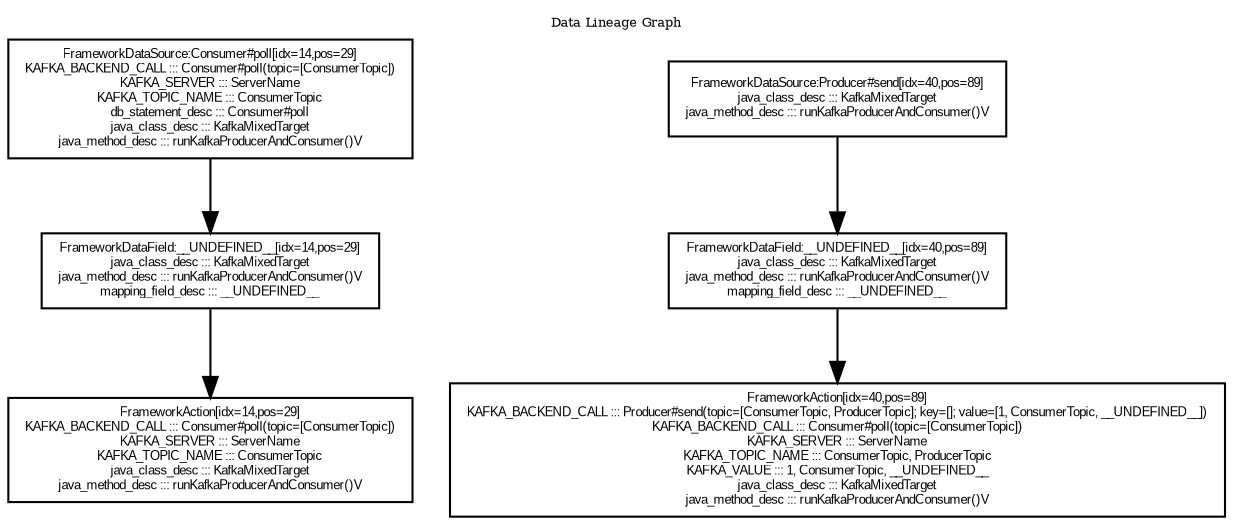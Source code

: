 digraph "DirectedGraph" {
graph [concentrate = true,label = "Data Lineage Graph", labelloc=t];center=true;fontsize=6;node [ color=black,shape="box"fontsize=6,fontcolor=black,fontname=Arial];edge [ color=black,fontsize=6,fontcolor=black,fontname=Arial]; 
   "FrameworkDataSource:Consumer#poll[idx=14,pos=29]
KAFKA_BACKEND_CALL ::: Consumer#poll(topic=[ConsumerTopic])
KAFKA_SERVER ::: ServerName
KAFKA_TOPIC_NAME ::: ConsumerTopic
db_statement_desc ::: Consumer#poll
java_class_desc ::: KafkaMixedTarget
java_method_desc ::: runKafkaProducerAndConsumer()V" [ ]
   "FrameworkDataField:__UNDEFINED__[idx=14,pos=29]
java_class_desc ::: KafkaMixedTarget
java_method_desc ::: runKafkaProducerAndConsumer()V
mapping_field_desc ::: __UNDEFINED__" [ ]
   "FrameworkAction[idx=14,pos=29]
KAFKA_BACKEND_CALL ::: Consumer#poll(topic=[ConsumerTopic])
KAFKA_SERVER ::: ServerName
KAFKA_TOPIC_NAME ::: ConsumerTopic
java_class_desc ::: KafkaMixedTarget
java_method_desc ::: runKafkaProducerAndConsumer()V" [ ]
   "FrameworkDataSource:Producer#send[idx=40,pos=89]
java_class_desc ::: KafkaMixedTarget
java_method_desc ::: runKafkaProducerAndConsumer()V" [ ]
   "FrameworkAction[idx=40,pos=89]
KAFKA_BACKEND_CALL ::: Producer#send(topic=[ConsumerTopic, ProducerTopic]; key=[]; value=[1, ConsumerTopic, __UNDEFINED__])
KAFKA_BACKEND_CALL ::: Consumer#poll(topic=[ConsumerTopic])
KAFKA_SERVER ::: ServerName
KAFKA_TOPIC_NAME ::: ConsumerTopic, ProducerTopic
KAFKA_VALUE ::: 1, ConsumerTopic, __UNDEFINED__
java_class_desc ::: KafkaMixedTarget
java_method_desc ::: runKafkaProducerAndConsumer()V" [ ]
   "FrameworkDataField:__UNDEFINED__[idx=40,pos=89]
java_class_desc ::: KafkaMixedTarget
java_method_desc ::: runKafkaProducerAndConsumer()V
mapping_field_desc ::: __UNDEFINED__" [ ]
 "FrameworkDataSource:Consumer#poll[idx=14,pos=29]
KAFKA_BACKEND_CALL ::: Consumer#poll(topic=[ConsumerTopic])
KAFKA_SERVER ::: ServerName
KAFKA_TOPIC_NAME ::: ConsumerTopic
db_statement_desc ::: Consumer#poll
java_class_desc ::: KafkaMixedTarget
java_method_desc ::: runKafkaProducerAndConsumer()V" -> "FrameworkDataField:__UNDEFINED__[idx=14,pos=29]
java_class_desc ::: KafkaMixedTarget
java_method_desc ::: runKafkaProducerAndConsumer()V
mapping_field_desc ::: __UNDEFINED__"[style=solid] 
 "FrameworkDataField:__UNDEFINED__[idx=14,pos=29]
java_class_desc ::: KafkaMixedTarget
java_method_desc ::: runKafkaProducerAndConsumer()V
mapping_field_desc ::: __UNDEFINED__" -> "FrameworkAction[idx=14,pos=29]
KAFKA_BACKEND_CALL ::: Consumer#poll(topic=[ConsumerTopic])
KAFKA_SERVER ::: ServerName
KAFKA_TOPIC_NAME ::: ConsumerTopic
java_class_desc ::: KafkaMixedTarget
java_method_desc ::: runKafkaProducerAndConsumer()V"[style=solid] 
 "FrameworkDataSource:Producer#send[idx=40,pos=89]
java_class_desc ::: KafkaMixedTarget
java_method_desc ::: runKafkaProducerAndConsumer()V" -> "FrameworkDataField:__UNDEFINED__[idx=40,pos=89]
java_class_desc ::: KafkaMixedTarget
java_method_desc ::: runKafkaProducerAndConsumer()V
mapping_field_desc ::: __UNDEFINED__"[style=solid] 
 "FrameworkDataField:__UNDEFINED__[idx=40,pos=89]
java_class_desc ::: KafkaMixedTarget
java_method_desc ::: runKafkaProducerAndConsumer()V
mapping_field_desc ::: __UNDEFINED__" -> "FrameworkAction[idx=40,pos=89]
KAFKA_BACKEND_CALL ::: Producer#send(topic=[ConsumerTopic, ProducerTopic]; key=[]; value=[1, ConsumerTopic, __UNDEFINED__])
KAFKA_BACKEND_CALL ::: Consumer#poll(topic=[ConsumerTopic])
KAFKA_SERVER ::: ServerName
KAFKA_TOPIC_NAME ::: ConsumerTopic, ProducerTopic
KAFKA_VALUE ::: 1, ConsumerTopic, __UNDEFINED__
java_class_desc ::: KafkaMixedTarget
java_method_desc ::: runKafkaProducerAndConsumer()V"[style=solid] 

}
